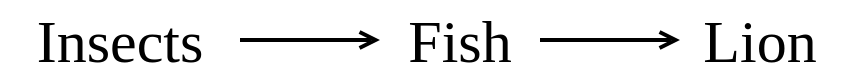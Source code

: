 <mxfile version="21.2.8" type="device">
  <diagram name="Page-1" id="gXbvuWTyOdjlrfYu3K4Z">
    <mxGraphModel dx="795" dy="606" grid="1" gridSize="10" guides="1" tooltips="1" connect="1" arrows="1" fold="1" page="1" pageScale="1" pageWidth="827" pageHeight="1169" math="0" shadow="0">
      <root>
        <mxCell id="0" />
        <mxCell id="1" parent="0" />
        <mxCell id="VtnF5OqsbEKuwqVvrkEY-4" value="" style="edgeStyle=orthogonalEdgeStyle;rounded=0;orthogonalLoop=1;jettySize=auto;html=1;strokeWidth=2;endArrow=open;endFill=0;" edge="1" parent="1" source="VtnF5OqsbEKuwqVvrkEY-1" target="VtnF5OqsbEKuwqVvrkEY-2">
          <mxGeometry relative="1" as="geometry" />
        </mxCell>
        <mxCell id="VtnF5OqsbEKuwqVvrkEY-1" value="Insects" style="rounded=0;whiteSpace=wrap;html=1;fillColor=none;fontSize=30;fontFamily=Ubuntu Mono;strokeWidth=3;strokeColor=none;" vertex="1" parent="1">
          <mxGeometry x="40" y="200" width="120" height="40" as="geometry" />
        </mxCell>
        <mxCell id="VtnF5OqsbEKuwqVvrkEY-5" value="" style="edgeStyle=orthogonalEdgeStyle;rounded=0;orthogonalLoop=1;jettySize=auto;html=1;strokeWidth=2;endArrow=open;endFill=0;" edge="1" parent="1" source="VtnF5OqsbEKuwqVvrkEY-2" target="VtnF5OqsbEKuwqVvrkEY-3">
          <mxGeometry relative="1" as="geometry" />
        </mxCell>
        <mxCell id="VtnF5OqsbEKuwqVvrkEY-2" value="Fish" style="rounded=0;whiteSpace=wrap;html=1;fillColor=none;fontSize=30;fontFamily=Ubuntu Mono;strokeWidth=3;strokeColor=none;" vertex="1" parent="1">
          <mxGeometry x="230" y="200" width="80" height="40" as="geometry" />
        </mxCell>
        <mxCell id="VtnF5OqsbEKuwqVvrkEY-3" value="Lion" style="rounded=0;whiteSpace=wrap;html=1;fillColor=none;fontSize=30;fontFamily=Ubuntu Mono;strokeWidth=3;strokeColor=none;" vertex="1" parent="1">
          <mxGeometry x="380" y="200" width="80" height="40" as="geometry" />
        </mxCell>
      </root>
    </mxGraphModel>
  </diagram>
</mxfile>

